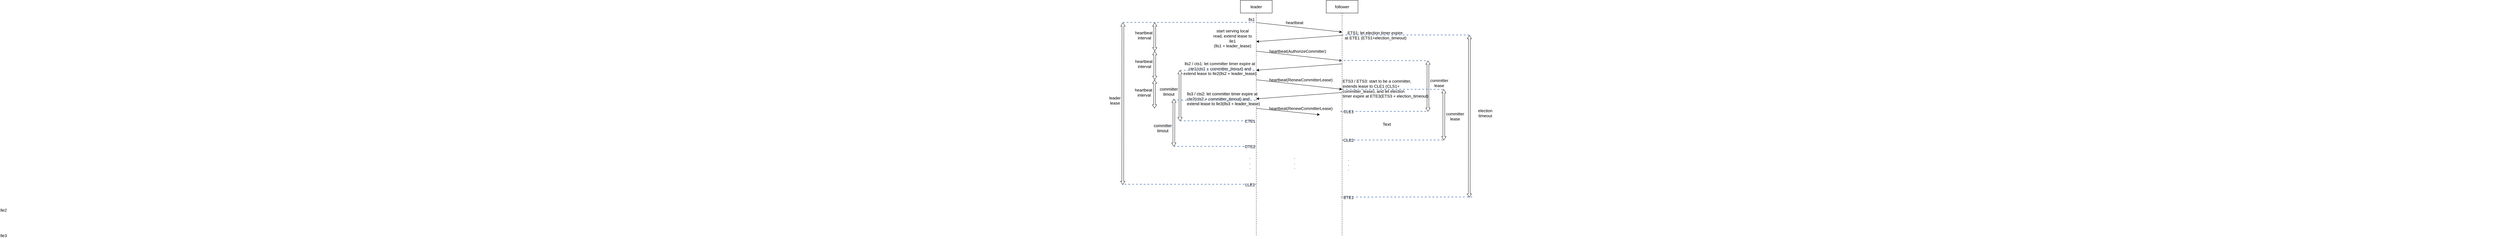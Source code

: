 <mxfile version="14.5.10" type="github">
  <diagram id="NL9ZVOJ9nv3hWCkOm3ET" name="Page-1">
    <mxGraphModel dx="4611" dy="783" grid="1" gridSize="10" guides="1" tooltips="1" connect="1" arrows="1" fold="1" page="1" pageScale="1" pageWidth="827" pageHeight="1169" math="0" shadow="0">
      <root>
        <mxCell id="0" />
        <mxCell id="1" parent="0" />
        <mxCell id="SsDaJ1J6V8dg9qfCBFVi-1" value="leader" style="shape=umlLifeline;perimeter=lifelinePerimeter;whiteSpace=wrap;html=1;container=1;collapsible=0;recursiveResize=0;outlineConnect=0;fontSize=13;" vertex="1" parent="1">
          <mxGeometry x="290" y="100" width="100" height="740" as="geometry" />
        </mxCell>
        <mxCell id="SsDaJ1J6V8dg9qfCBFVi-3" value="" style="endArrow=classic;html=1;fontSize=13;" edge="1" parent="1">
          <mxGeometry width="50" height="50" relative="1" as="geometry">
            <mxPoint x="340" y="170" as="sourcePoint" />
            <mxPoint x="610" y="200" as="targetPoint" />
          </mxGeometry>
        </mxCell>
        <mxCell id="SsDaJ1J6V8dg9qfCBFVi-6" value="" style="endArrow=classic;html=1;fontSize=13;" edge="1" parent="1">
          <mxGeometry width="50" height="50" relative="1" as="geometry">
            <mxPoint x="610" y="210" as="sourcePoint" />
            <mxPoint x="340" y="230" as="targetPoint" />
          </mxGeometry>
        </mxCell>
        <mxCell id="SsDaJ1J6V8dg9qfCBFVi-7" value="follower" style="shape=umlLifeline;perimeter=lifelinePerimeter;whiteSpace=wrap;html=1;container=1;collapsible=0;recursiveResize=0;outlineConnect=0;fontSize=13;" vertex="1" parent="1">
          <mxGeometry x="560" y="100" width="100" height="740" as="geometry" />
        </mxCell>
        <mxCell id="SsDaJ1J6V8dg9qfCBFVi-8" value="" style="endArrow=classic;html=1;fontSize=13;" edge="1" parent="1">
          <mxGeometry width="50" height="50" relative="1" as="geometry">
            <mxPoint x="340" y="260" as="sourcePoint" />
            <mxPoint x="610" y="290" as="targetPoint" />
          </mxGeometry>
        </mxCell>
        <mxCell id="SsDaJ1J6V8dg9qfCBFVi-9" value="" style="endArrow=classic;html=1;fontSize=13;" edge="1" parent="1">
          <mxGeometry width="50" height="50" relative="1" as="geometry">
            <mxPoint x="610" y="300" as="sourcePoint" />
            <mxPoint x="340" y="320" as="targetPoint" />
          </mxGeometry>
        </mxCell>
        <mxCell id="SsDaJ1J6V8dg9qfCBFVi-10" value="" style="endArrow=classic;html=1;fontSize=13;" edge="1" parent="1">
          <mxGeometry width="50" height="50" relative="1" as="geometry">
            <mxPoint x="340" y="350" as="sourcePoint" />
            <mxPoint x="610" y="380" as="targetPoint" />
          </mxGeometry>
        </mxCell>
        <mxCell id="SsDaJ1J6V8dg9qfCBFVi-11" value="" style="endArrow=classic;html=1;fontSize=13;" edge="1" parent="1">
          <mxGeometry width="50" height="50" relative="1" as="geometry">
            <mxPoint x="610" y="390" as="sourcePoint" />
            <mxPoint x="340" y="410" as="targetPoint" />
          </mxGeometry>
        </mxCell>
        <mxCell id="SsDaJ1J6V8dg9qfCBFVi-13" value="lls1" style="text;html=1;strokeColor=none;fillColor=none;align=center;verticalAlign=middle;whiteSpace=wrap;rounded=0;fontSize=13;" vertex="1" parent="1">
          <mxGeometry x="260.57" y="150" width="129.43" height="20" as="geometry" />
        </mxCell>
        <mxCell id="SsDaJ1J6V8dg9qfCBFVi-18" value="" style="shape=flexArrow;endArrow=classic;startArrow=classic;html=1;endWidth=7.02;endSize=3.286;startWidth=7.02;startSize=3.286;width=5.714;entryX=0.462;entryY=1;entryDx=0;entryDy=0;entryPerimeter=0;fontSize=13;" edge="1" parent="1">
          <mxGeometry width="50" height="50" relative="1" as="geometry">
            <mxPoint x="20.57" y="260" as="sourcePoint" />
            <mxPoint x="20.63" y="170" as="targetPoint" />
          </mxGeometry>
        </mxCell>
        <mxCell id="SsDaJ1J6V8dg9qfCBFVi-19" value="heartbeat&lt;br style=&quot;font-size: 13px;&quot;&gt;&amp;nbsp;interval" style="text;html=1;align=center;verticalAlign=middle;resizable=0;points=[];autosize=1;strokeColor=none;fontSize=13;" vertex="1" parent="1">
          <mxGeometry x="-49.43" y="190" width="70" height="40" as="geometry" />
        </mxCell>
        <mxCell id="SsDaJ1J6V8dg9qfCBFVi-20" value="" style="shape=flexArrow;endArrow=classic;startArrow=classic;html=1;endWidth=7.02;endSize=3.286;startWidth=7.02;startSize=3.286;width=5.714;entryX=0.462;entryY=1;entryDx=0;entryDy=0;entryPerimeter=0;fontSize=13;" edge="1" parent="1">
          <mxGeometry width="50" height="50" relative="1" as="geometry">
            <mxPoint x="20.57" y="350" as="sourcePoint" />
            <mxPoint x="20.63" y="260" as="targetPoint" />
          </mxGeometry>
        </mxCell>
        <mxCell id="SsDaJ1J6V8dg9qfCBFVi-21" value="heartbeat&lt;br style=&quot;font-size: 13px;&quot;&gt;&amp;nbsp;interval" style="text;html=1;align=center;verticalAlign=middle;resizable=0;points=[];autosize=1;strokeColor=none;fontSize=13;" vertex="1" parent="1">
          <mxGeometry x="-49.43" y="280" width="70" height="40" as="geometry" />
        </mxCell>
        <mxCell id="SsDaJ1J6V8dg9qfCBFVi-22" value="" style="shape=flexArrow;endArrow=classic;startArrow=classic;html=1;endWidth=7.02;endSize=3.286;startWidth=7.02;startSize=3.286;width=5.714;entryX=0.462;entryY=1;entryDx=0;entryDy=0;entryPerimeter=0;fontSize=13;" edge="1" parent="1">
          <mxGeometry width="50" height="50" relative="1" as="geometry">
            <mxPoint x="20" y="440" as="sourcePoint" />
            <mxPoint x="20.06" y="350" as="targetPoint" />
          </mxGeometry>
        </mxCell>
        <mxCell id="SsDaJ1J6V8dg9qfCBFVi-23" value="heartbeat&lt;br style=&quot;font-size: 13px;&quot;&gt;&amp;nbsp;interval" style="text;html=1;align=center;verticalAlign=middle;resizable=0;points=[];autosize=1;strokeColor=none;fontSize=13;" vertex="1" parent="1">
          <mxGeometry x="-50" y="370" width="70" height="40" as="geometry" />
        </mxCell>
        <mxCell id="SsDaJ1J6V8dg9qfCBFVi-26" value="start serving local read, extend lease to lle1&lt;br style=&quot;font-size: 13px;&quot;&gt;(lls1 + leader_lease)" style="text;html=1;strokeColor=none;fillColor=none;align=center;verticalAlign=middle;whiteSpace=wrap;rounded=0;fontSize=13;" vertex="1" parent="1">
          <mxGeometry x="200.57" y="210" width="129.43" height="20" as="geometry" />
        </mxCell>
        <mxCell id="SsDaJ1J6V8dg9qfCBFVi-27" value="heartbeat(AuthorizeCommitter)" style="text;html=1;align=center;verticalAlign=middle;resizable=0;points=[];autosize=1;strokeColor=none;fontSize=13;" vertex="1" parent="1">
          <mxGeometry x="375" y="250" width="190" height="20" as="geometry" />
        </mxCell>
        <mxCell id="SsDaJ1J6V8dg9qfCBFVi-31" value="lls2 / cts1: let committer timer expire at&lt;br style=&quot;font-size: 13px;&quot;&gt;cte1(cts1 + committer_timout) and&lt;br style=&quot;font-size: 13px;&quot;&gt;extend lease to lle2(lls2 + leader_lease)" style="text;html=1;align=center;verticalAlign=middle;resizable=0;points=[];autosize=1;strokeColor=none;fontSize=13;" vertex="1" parent="1">
          <mxGeometry x="105" y="290" width="240" height="50" as="geometry" />
        </mxCell>
        <mxCell id="SsDaJ1J6V8dg9qfCBFVi-32" value="heartbeat(RenewCommitterLease)" style="text;html=1;align=center;verticalAlign=middle;resizable=0;points=[];autosize=1;strokeColor=none;fontSize=13;" vertex="1" parent="1">
          <mxGeometry x="375" y="340" width="210" height="20" as="geometry" />
        </mxCell>
        <mxCell id="SsDaJ1J6V8dg9qfCBFVi-34" value="ETS3 / ETS3: start to be a committer,&amp;nbsp;&lt;br&gt;extends lease to CLE1 (CLS1+&lt;br&gt;committer_lease), and let election &lt;br style=&quot;font-size: 13px&quot;&gt;timer expire at ETE3(ETS3 + election_timeout)" style="text;html=1;align=left;verticalAlign=middle;resizable=0;points=[];autosize=1;strokeColor=none;fontSize=13;" vertex="1" parent="1">
          <mxGeometry x="610" y="342.5" width="280" height="70" as="geometry" />
        </mxCell>
        <mxCell id="SsDaJ1J6V8dg9qfCBFVi-35" value="" style="endArrow=classic;html=1;fontSize=13;" edge="1" parent="1">
          <mxGeometry width="50" height="50" relative="1" as="geometry">
            <mxPoint x="340" y="440" as="sourcePoint" />
            <mxPoint x="540" y="460" as="targetPoint" />
          </mxGeometry>
        </mxCell>
        <mxCell id="SsDaJ1J6V8dg9qfCBFVi-37" value="heartbeat(RenewCommitterLease)" style="text;html=1;align=center;verticalAlign=middle;resizable=0;points=[];autosize=1;strokeColor=none;fontSize=13;" vertex="1" parent="1">
          <mxGeometry x="375" y="430" width="210" height="20" as="geometry" />
        </mxCell>
        <mxCell id="SsDaJ1J6V8dg9qfCBFVi-38" value="ETS1: let election timer expire&amp;nbsp;&lt;br style=&quot;font-size: 13px&quot;&gt;at ETE1 (ETS1+election_timeout)" style="text;html=1;align=center;verticalAlign=middle;resizable=0;points=[];autosize=1;strokeColor=none;fontSize=13;" vertex="1" parent="1">
          <mxGeometry x="610" y="190" width="210" height="40" as="geometry" />
        </mxCell>
        <mxCell id="SsDaJ1J6V8dg9qfCBFVi-41" value="&lt;font style=&quot;font-size: 13px;&quot;&gt;.&lt;br style=&quot;font-size: 13px;&quot;&gt;.&lt;br style=&quot;font-size: 13px;&quot;&gt;.&lt;/font&gt;" style="text;html=1;align=center;verticalAlign=middle;resizable=0;points=[];autosize=1;strokeColor=none;fontSize=13;" vertex="1" parent="1">
          <mxGeometry x="450" y="585" width="20" height="50" as="geometry" />
        </mxCell>
        <mxCell id="SsDaJ1J6V8dg9qfCBFVi-43" value="LLE1" style="text;html=1;align=center;verticalAlign=middle;resizable=0;points=[];autosize=1;strokeColor=none;fontSize=13;" vertex="1" parent="1">
          <mxGeometry x="295" y="670" width="50" height="20" as="geometry" />
        </mxCell>
        <mxCell id="SsDaJ1J6V8dg9qfCBFVi-48" value="heartbeat" style="text;html=1;align=center;verticalAlign=middle;resizable=0;points=[];autosize=1;strokeColor=none;fontSize=13;" vertex="1" parent="1">
          <mxGeometry x="425" y="160" width="70" height="20" as="geometry" />
        </mxCell>
        <mxCell id="SsDaJ1J6V8dg9qfCBFVi-51" value="&lt;span style=&quot;color: rgb(0, 0, 0); font-family: helvetica; font-size: 13px; font-style: normal; font-weight: 400; letter-spacing: normal; text-align: center; text-indent: 0px; text-transform: none; word-spacing: 0px; background-color: rgb(248, 249, 250); display: inline; float: none;&quot;&gt;lls3 / cts2: let committer timer expire at&lt;/span&gt;&lt;br style=&quot;color: rgb(0, 0, 0); font-family: helvetica; font-size: 13px; font-style: normal; font-weight: 400; letter-spacing: normal; text-align: center; text-indent: 0px; text-transform: none; word-spacing: 0px; background-color: rgb(248, 249, 250);&quot;&gt;&lt;span style=&quot;color: rgb(0, 0, 0); font-family: helvetica; font-size: 13px; font-style: normal; font-weight: 400; letter-spacing: normal; text-align: center; text-indent: 0px; text-transform: none; word-spacing: 0px; background-color: rgb(248, 249, 250); display: inline; float: none;&quot;&gt;cte2(cts2 + committer_timout) and&lt;/span&gt;&lt;br style=&quot;color: rgb(0, 0, 0); font-family: helvetica; font-size: 13px; font-style: normal; font-weight: 400; letter-spacing: normal; text-align: center; text-indent: 0px; text-transform: none; word-spacing: 0px; background-color: rgb(248, 249, 250);&quot;&gt;&lt;span style=&quot;color: rgb(0, 0, 0); font-family: helvetica; font-size: 13px; font-style: normal; font-weight: 400; letter-spacing: normal; text-align: center; text-indent: 0px; text-transform: none; word-spacing: 0px; background-color: rgb(248, 249, 250); display: inline; float: none;&quot;&gt;extend lease to lle3(lls3 + leader_lease)&lt;/span&gt;" style="text;whiteSpace=wrap;html=1;fontSize=13;" vertex="1" parent="1">
          <mxGeometry x="120" y="380" width="240" height="60" as="geometry" />
        </mxCell>
        <mxCell id="SsDaJ1J6V8dg9qfCBFVi-52" value="lle2&lt;span style=&quot;color: rgba(0, 0, 0, 0); font-family: monospace; font-size: 13px;&quot;&gt;%3CmxGraphModel%3E%3Croot%3E%3CmxCell%20id%3D%220%22%2F%3E%3CmxCell%20id%3D%221%22%20parent%3D%220%22%2F%3E%3CmxCell%20id%3D%222%22%20value%3D%22lle1%22%20style%3D%22text%3Bhtml%3D1%3Balign%3Dcenter%3BverticalAlign%3Dmiddle%3Bresizable%3D0%3Bpoints%3D%5B%5D%3Bautosize%3D1%3BstrokeColor%3Dnone%3B%22%20vertex%3D%221%22%20parent%3D%221%22%3E%3CmxGeometry%20x%3D%22305%22%20y%3D%22600%22%20width%3D%2230%22%20height%3D%2220%22%20as%3D%22geometry%22%2F%3E%3C%2FmxCell%3E%3C%2Froot%3E%3C%2FmxGraphModel%3E&lt;/span&gt;&lt;span style=&quot;color: rgba(0, 0, 0, 0); font-family: monospace; font-size: 13px;&quot;&gt;%3CmxGraphModel%3E%3Croot%3E%3CmxCell%20id%3D%220%22%2F%3E%3CmxCell%20id%3D%221%22%20parent%3D%220%22%2F%3E%3CmxCell%20id%3D%222%22%20value%3D%22lle1%22%20style%3D%22text%3Bhtml%3D1%3Balign%3Dcenter%3BverticalAlign%3Dmiddle%3Bresizable%3D0%3Bpoints%3D%5B%5D%3Bautosize%3D1%3BstrokeColor%3Dnone%3B%22%20vertex%3D%221%22%20parent%3D%221%22%3E%3CmxGeometry%20x%3D%22305%22%20y%3D%22600%22%20width%3D%2230%22%20height%3D%2220%22%20as%3D%22geometry%22%2F%3E%3C%2FmxCell%3E%3C%2Froot%3E%3C%2FmxGraphModel%3E&lt;/span&gt;" style="text;html=1;align=center;verticalAlign=middle;resizable=0;points=[];autosize=1;strokeColor=none;fontSize=13;" vertex="1" parent="1">
          <mxGeometry x="-2955" y="750" width="6550" height="20" as="geometry" />
        </mxCell>
        <mxCell id="SsDaJ1J6V8dg9qfCBFVi-53" value="lle3&lt;span style=&quot;color: rgba(0, 0, 0, 0); font-family: monospace; font-size: 13px;&quot;&gt;%3CmxGraphModel%3E%3Croot%3E%3CmxCell%20id%3D%220%22%2F%3E%3CmxCell%20id%3D%221%22%20parent%3D%220%22%2F%3E%3CmxCell%20id%3D%222%22%20value%3D%22lle1%22%20style%3D%22text%3Bhtml%3D1%3Balign%3Dcenter%3BverticalAlign%3Dmiddle%3Bresizable%3D0%3Bpoints%3D%5B%5D%3Bautosize%3D1%3BstrokeColor%3Dnone%3B%22%20vertex%3D%221%22%20parent%3D%221%22%3E%3CmxGeometry%20x%3D%22305%22%20y%3D%22600%22%20width%3D%2230%22%20height%3D%2220%22%20as%3D%22geometry%22%2F%3E%3C%2FmxCell%3E%3C%2Froot%3E%3C%2FmxGraphModel%3E&lt;/span&gt;&lt;span style=&quot;color: rgba(0, 0, 0, 0); font-family: monospace; font-size: 13px;&quot;&gt;%3CmxGraphModel%3E%3Croot%3E%3CmxCell%20id%3D%220%22%2F%3E%3CmxCell%20id%3D%221%22%20parent%3D%220%22%2F%3E%3CmxCell%20id%3D%222%22%20value%3D%22lle1%22%20style%3D%22text%3Bhtml%3D1%3Balign%3Dcenter%3BverticalAlign%3Dmiddle%3Bresizable%3D0%3Bpoints%3D%5B%5D%3Bautosize%3D1%3BstrokeColor%3Dnone%3B%22%20vertex%3D%221%22%20parent%3D%221%22%3E%3CmxGeometry%20x%3D%22305%22%20y%3D%22600%22%20width%3D%2230%22%20height%3D%2220%22%20as%3D%22geometry%22%2F%3E%3C%2FmxCell%3E%3C%2Froot%3E%3C%2FmxGraphModel%3E&lt;/span&gt;" style="text;html=1;align=center;verticalAlign=middle;resizable=0;points=[];autosize=1;strokeColor=none;fontSize=13;" vertex="1" parent="1">
          <mxGeometry x="-2955" y="830" width="6550" height="20" as="geometry" />
        </mxCell>
        <mxCell id="SsDaJ1J6V8dg9qfCBFVi-54" value="CTE1" style="text;html=1;align=center;verticalAlign=middle;resizable=0;points=[];autosize=1;strokeColor=none;fontSize=13;" vertex="1" parent="1">
          <mxGeometry x="295" y="470" width="50" height="20" as="geometry" />
        </mxCell>
        <mxCell id="SsDaJ1J6V8dg9qfCBFVi-55" value="CTE2" style="text;html=1;align=center;verticalAlign=middle;resizable=0;points=[];autosize=1;strokeColor=none;fontSize=13;" vertex="1" parent="1">
          <mxGeometry x="295" y="550" width="50" height="20" as="geometry" />
        </mxCell>
        <mxCell id="SsDaJ1J6V8dg9qfCBFVi-56" value="&lt;font style=&quot;font-size: 13px;&quot;&gt;.&lt;br style=&quot;font-size: 13px;&quot;&gt;.&lt;br style=&quot;font-size: 13px;&quot;&gt;.&lt;/font&gt;" style="text;html=1;align=center;verticalAlign=middle;resizable=0;points=[];autosize=1;strokeColor=none;fontSize=13;" vertex="1" parent="1">
          <mxGeometry x="310" y="585" width="20" height="50" as="geometry" />
        </mxCell>
        <mxCell id="SsDaJ1J6V8dg9qfCBFVi-57" value="&lt;font style=&quot;font-size: 13px;&quot;&gt;.&lt;br style=&quot;font-size: 13px;&quot;&gt;.&lt;br style=&quot;font-size: 13px;&quot;&gt;.&lt;/font&gt;" style="text;html=1;align=center;verticalAlign=middle;resizable=0;points=[];autosize=1;strokeColor=none;fontSize=13;" vertex="1" parent="1">
          <mxGeometry x="620" y="590" width="20" height="50" as="geometry" />
        </mxCell>
        <mxCell id="SsDaJ1J6V8dg9qfCBFVi-58" value="" style="shape=flexArrow;endArrow=classic;startArrow=classic;html=1;endWidth=7.02;endSize=3.286;startWidth=7.02;startSize=3.286;width=5.714;fontSize=13;" edge="1" parent="1">
          <mxGeometry width="50" height="50" relative="1" as="geometry">
            <mxPoint x="100" y="480" as="sourcePoint" />
            <mxPoint x="100" y="320" as="targetPoint" />
          </mxGeometry>
        </mxCell>
        <mxCell id="SsDaJ1J6V8dg9qfCBFVi-59" value="&lt;span style=&quot;color: rgb(0, 0, 0); font-family: helvetica; font-size: 13px; font-style: normal; font-weight: 400; letter-spacing: normal; text-indent: 0px; text-transform: none; word-spacing: 0px; background-color: rgb(248, 249, 250); display: inline; float: none;&quot;&gt;committer&lt;br style=&quot;font-size: 13px;&quot;&gt;timout&lt;/span&gt;" style="text;whiteSpace=wrap;html=1;align=center;fontSize=13;" vertex="1" parent="1">
          <mxGeometry x="40" y="365" width="50" height="25" as="geometry" />
        </mxCell>
        <mxCell id="SsDaJ1J6V8dg9qfCBFVi-60" value="" style="shape=flexArrow;endArrow=classic;startArrow=classic;html=1;endWidth=7.02;endSize=3.286;startWidth=7.02;startSize=3.286;width=5.714;fontSize=13;" edge="1" parent="1">
          <mxGeometry width="50" height="50" relative="1" as="geometry">
            <mxPoint x="80.57" y="560" as="sourcePoint" />
            <mxPoint x="81" y="410" as="targetPoint" />
          </mxGeometry>
        </mxCell>
        <mxCell id="SsDaJ1J6V8dg9qfCBFVi-61" value="&lt;span style=&quot;color: rgb(0, 0, 0); font-family: helvetica; font-size: 13px; font-style: normal; font-weight: 400; letter-spacing: normal; text-indent: 0px; text-transform: none; word-spacing: 0px; background-color: rgb(248, 249, 250); display: inline; float: none;&quot;&gt;committer&lt;br style=&quot;font-size: 13px;&quot;&gt;timout&lt;/span&gt;" style="text;whiteSpace=wrap;html=1;align=center;fontSize=13;" vertex="1" parent="1">
          <mxGeometry x="20.57" y="480" width="50" height="25" as="geometry" />
        </mxCell>
        <mxCell id="SsDaJ1J6V8dg9qfCBFVi-63" value="" style="shape=flexArrow;endArrow=classic;startArrow=classic;html=1;endWidth=7.02;endSize=3.286;startWidth=7.02;startSize=3.286;width=5.714;fontSize=13;" edge="1" parent="1">
          <mxGeometry width="50" height="50" relative="1" as="geometry">
            <mxPoint x="-80" y="680.667" as="sourcePoint" />
            <mxPoint x="-79.57" y="170" as="targetPoint" />
          </mxGeometry>
        </mxCell>
        <mxCell id="SsDaJ1J6V8dg9qfCBFVi-64" value="leader&lt;br style=&quot;font-size: 13px;&quot;&gt;lease" style="text;html=1;align=center;verticalAlign=middle;resizable=0;points=[];autosize=1;strokeColor=none;fontSize=13;" vertex="1" parent="1">
          <mxGeometry x="-130" y="395" width="50" height="40" as="geometry" />
        </mxCell>
        <mxCell id="SsDaJ1J6V8dg9qfCBFVi-65" value="ETE1" style="text;html=1;align=center;verticalAlign=middle;resizable=0;points=[];autosize=1;strokeColor=none;fontSize=13;" vertex="1" parent="1">
          <mxGeometry x="605" y="710" width="50" height="20" as="geometry" />
        </mxCell>
        <mxCell id="SsDaJ1J6V8dg9qfCBFVi-69" value="CLE2" style="text;html=1;align=center;verticalAlign=middle;resizable=0;points=[];autosize=1;strokeColor=none;fontSize=13;" vertex="1" parent="1">
          <mxGeometry x="605" y="530" width="50" height="20" as="geometry" />
        </mxCell>
        <mxCell id="SsDaJ1J6V8dg9qfCBFVi-70" value="" style="shape=flexArrow;endArrow=classic;startArrow=classic;html=1;endWidth=7.02;endSize=3.286;startWidth=7.02;startSize=3.286;width=5.714;fontSize=13;" edge="1" parent="1">
          <mxGeometry width="50" height="50" relative="1" as="geometry">
            <mxPoint x="880" y="450.0" as="sourcePoint" />
            <mxPoint x="880" y="290" as="targetPoint" />
          </mxGeometry>
        </mxCell>
        <mxCell id="SsDaJ1J6V8dg9qfCBFVi-72" value="" style="shape=flexArrow;endArrow=classic;startArrow=classic;html=1;endWidth=7.02;endSize=3.286;startWidth=7.02;startSize=3.286;width=5.714;fontSize=13;" edge="1" parent="1">
          <mxGeometry width="50" height="50" relative="1" as="geometry">
            <mxPoint x="930" y="540.0" as="sourcePoint" />
            <mxPoint x="930" y="380" as="targetPoint" />
          </mxGeometry>
        </mxCell>
        <mxCell id="SsDaJ1J6V8dg9qfCBFVi-73" value="committer &lt;br style=&quot;font-size: 13px;&quot;&gt;lease" style="text;html=1;align=center;verticalAlign=middle;resizable=0;points=[];autosize=1;strokeColor=none;fontSize=13;" vertex="1" parent="1">
          <mxGeometry x="880" y="340" width="70" height="40" as="geometry" />
        </mxCell>
        <mxCell id="SsDaJ1J6V8dg9qfCBFVi-74" value="committer &lt;br style=&quot;font-size: 13px;&quot;&gt;lease" style="text;html=1;align=center;verticalAlign=middle;resizable=0;points=[];autosize=1;strokeColor=none;fontSize=13;" vertex="1" parent="1">
          <mxGeometry x="930" y="445" width="70" height="40" as="geometry" />
        </mxCell>
        <mxCell id="SsDaJ1J6V8dg9qfCBFVi-75" value="" style="shape=flexArrow;endArrow=classic;startArrow=classic;html=1;endWidth=7.02;endSize=3.286;startWidth=7.02;startSize=3.286;width=5.714;fontSize=13;" edge="1" parent="1">
          <mxGeometry width="50" height="50" relative="1" as="geometry">
            <mxPoint x="1010" y="720.337" as="sourcePoint" />
            <mxPoint x="1010.43" y="209.67" as="targetPoint" />
          </mxGeometry>
        </mxCell>
        <mxCell id="SsDaJ1J6V8dg9qfCBFVi-76" value="election&lt;br style=&quot;font-size: 13px;&quot;&gt;timeout" style="text;html=1;align=center;verticalAlign=middle;resizable=0;points=[];autosize=1;strokeColor=none;fontSize=13;" vertex="1" parent="1">
          <mxGeometry x="1030" y="435" width="60" height="40" as="geometry" />
        </mxCell>
        <mxCell id="SsDaJ1J6V8dg9qfCBFVi-77" value="" style="endArrow=none;dashed=1;html=1;strokeWidth=2;strokeColor=#6c8ebf;fillColor=#dae8fc;fontSize=13;" edge="1" parent="1" target="SsDaJ1J6V8dg9qfCBFVi-1">
          <mxGeometry width="50" height="50" relative="1" as="geometry">
            <mxPoint x="-80" y="169.41" as="sourcePoint" />
            <mxPoint x="290" y="169.41" as="targetPoint" />
          </mxGeometry>
        </mxCell>
        <mxCell id="SsDaJ1J6V8dg9qfCBFVi-78" value="" style="endArrow=none;dashed=1;html=1;strokeWidth=2;exitX=-0.007;exitY=0.478;exitDx=0;exitDy=0;exitPerimeter=0;fillColor=#dae8fc;strokeColor=#6c8ebf;fontSize=13;" edge="1" parent="1" source="SsDaJ1J6V8dg9qfCBFVi-38">
          <mxGeometry width="50" height="50" relative="1" as="geometry">
            <mxPoint x="705.25" y="228.0" as="sourcePoint" />
            <mxPoint x="1010" y="209" as="targetPoint" />
          </mxGeometry>
        </mxCell>
        <mxCell id="SsDaJ1J6V8dg9qfCBFVi-79" value="" style="endArrow=none;dashed=1;html=1;strokeWidth=2;exitX=-0.007;exitY=0.478;exitDx=0;exitDy=0;exitPerimeter=0;fillColor=#dae8fc;strokeColor=#6c8ebf;fontSize=13;startArrow=none;" edge="1" parent="1">
          <mxGeometry width="50" height="50" relative="1" as="geometry">
            <mxPoint x="603.32" y="289.12" as="sourcePoint" />
            <mxPoint x="880" y="290" as="targetPoint" />
          </mxGeometry>
        </mxCell>
        <mxCell id="SsDaJ1J6V8dg9qfCBFVi-81" value="" style="endArrow=none;dashed=1;html=1;strokeWidth=2;fillColor=#dae8fc;strokeColor=#6c8ebf;fontSize=13;" edge="1" parent="1">
          <mxGeometry width="50" height="50" relative="1" as="geometry">
            <mxPoint x="610" y="380" as="sourcePoint" />
            <mxPoint x="930" y="380" as="targetPoint" />
          </mxGeometry>
        </mxCell>
        <mxCell id="SsDaJ1J6V8dg9qfCBFVi-82" value="" style="endArrow=none;dashed=1;html=1;strokeWidth=2;exitX=-0.007;exitY=0.478;exitDx=0;exitDy=0;exitPerimeter=0;fillColor=#dae8fc;strokeColor=#6c8ebf;startArrow=none;fontSize=13;" edge="1" parent="1" source="SsDaJ1J6V8dg9qfCBFVi-68">
          <mxGeometry width="50" height="50" relative="1" as="geometry">
            <mxPoint x="610.0" y="450.0" as="sourcePoint" />
            <mxPoint x="880" y="449.25" as="targetPoint" />
          </mxGeometry>
        </mxCell>
        <mxCell id="SsDaJ1J6V8dg9qfCBFVi-83" value="" style="endArrow=none;dashed=1;html=1;strokeWidth=2;fillColor=#dae8fc;strokeColor=#6c8ebf;fontSize=13;" edge="1" parent="1">
          <mxGeometry width="50" height="50" relative="1" as="geometry">
            <mxPoint x="610" y="539.66" as="sourcePoint" />
            <mxPoint x="930" y="539.66" as="targetPoint" />
          </mxGeometry>
        </mxCell>
        <mxCell id="SsDaJ1J6V8dg9qfCBFVi-68" value="CLE1" style="text;html=1;align=center;verticalAlign=middle;resizable=0;points=[];autosize=1;strokeColor=none;fontSize=13;" vertex="1" parent="1">
          <mxGeometry x="605" y="440" width="50" height="20" as="geometry" />
        </mxCell>
        <mxCell id="SsDaJ1J6V8dg9qfCBFVi-84" value="" style="endArrow=none;dashed=1;html=1;strokeWidth=2;exitX=-0.007;exitY=0.478;exitDx=0;exitDy=0;exitPerimeter=0;fillColor=#dae8fc;strokeColor=#6c8ebf;fontSize=13;" edge="1" parent="1" target="SsDaJ1J6V8dg9qfCBFVi-68">
          <mxGeometry width="50" height="50" relative="1" as="geometry">
            <mxPoint x="610.0" y="450.0" as="sourcePoint" />
            <mxPoint x="880" y="449.25" as="targetPoint" />
          </mxGeometry>
        </mxCell>
        <mxCell id="SsDaJ1J6V8dg9qfCBFVi-85" value="" style="endArrow=none;dashed=1;html=1;strokeWidth=2;exitX=-0.007;exitY=0.478;exitDx=0;exitDy=0;exitPerimeter=0;fillColor=#dae8fc;strokeColor=#6c8ebf;fontSize=13;" edge="1" parent="1">
          <mxGeometry width="50" height="50" relative="1" as="geometry">
            <mxPoint x="610" y="290.75" as="sourcePoint" />
            <mxPoint x="605" y="290.783" as="targetPoint" />
          </mxGeometry>
        </mxCell>
        <mxCell id="SsDaJ1J6V8dg9qfCBFVi-86" value="" style="endArrow=none;dashed=1;html=1;strokeWidth=2;strokeColor=#6c8ebf;fillColor=#dae8fc;fontSize=13;" edge="1" parent="1">
          <mxGeometry width="50" height="50" relative="1" as="geometry">
            <mxPoint x="-74.5" y="678.75" as="sourcePoint" />
            <mxPoint x="345.0" y="678.75" as="targetPoint" />
          </mxGeometry>
        </mxCell>
        <mxCell id="SsDaJ1J6V8dg9qfCBFVi-87" value="" style="endArrow=none;dashed=1;html=1;strokeWidth=2;strokeColor=#6c8ebf;fillColor=#dae8fc;fontSize=13;" edge="1" parent="1">
          <mxGeometry width="50" height="50" relative="1" as="geometry">
            <mxPoint x="606" y="719" as="sourcePoint" />
            <mxPoint x="1019.5" y="718.75" as="targetPoint" />
          </mxGeometry>
        </mxCell>
        <mxCell id="SsDaJ1J6V8dg9qfCBFVi-88" value="" style="endArrow=none;dashed=1;html=1;strokeWidth=2;exitX=-0.007;exitY=0.478;exitDx=0;exitDy=0;exitPerimeter=0;fillColor=#dae8fc;strokeColor=#6c8ebf;startArrow=none;fontSize=13;" edge="1" parent="1">
          <mxGeometry width="50" height="50" relative="1" as="geometry">
            <mxPoint x="100.0" y="479.13" as="sourcePoint" />
            <mxPoint x="340" y="479" as="targetPoint" />
          </mxGeometry>
        </mxCell>
        <mxCell id="SsDaJ1J6V8dg9qfCBFVi-89" value="" style="endArrow=none;dashed=1;html=1;strokeWidth=2;exitX=-0.007;exitY=0.478;exitDx=0;exitDy=0;exitPerimeter=0;fillColor=#dae8fc;strokeColor=#6c8ebf;startArrow=none;fontSize=13;" edge="1" parent="1">
          <mxGeometry width="50" height="50" relative="1" as="geometry">
            <mxPoint x="100" y="320.13" as="sourcePoint" />
            <mxPoint x="340" y="320" as="targetPoint" />
          </mxGeometry>
        </mxCell>
        <mxCell id="SsDaJ1J6V8dg9qfCBFVi-90" value="" style="endArrow=none;dashed=1;html=1;strokeWidth=2;fillColor=#dae8fc;strokeColor=#6c8ebf;startArrow=none;fontSize=13;" edge="1" parent="1">
          <mxGeometry width="50" height="50" relative="1" as="geometry">
            <mxPoint x="80" y="414" as="sourcePoint" />
            <mxPoint x="340" y="414.41" as="targetPoint" />
          </mxGeometry>
        </mxCell>
        <mxCell id="SsDaJ1J6V8dg9qfCBFVi-91" value="" style="endArrow=none;dashed=1;html=1;strokeWidth=2;fillColor=#dae8fc;strokeColor=#6c8ebf;startArrow=none;fontSize=13;" edge="1" parent="1">
          <mxGeometry width="50" height="50" relative="1" as="geometry">
            <mxPoint x="80" y="559.41" as="sourcePoint" />
            <mxPoint x="340" y="559.82" as="targetPoint" />
          </mxGeometry>
        </mxCell>
        <mxCell id="SsDaJ1J6V8dg9qfCBFVi-100" value="Text" style="text;html=1;align=center;verticalAlign=middle;resizable=0;points=[];autosize=1;strokeColor=none;fontSize=14;" vertex="1" parent="1">
          <mxGeometry x="730" y="480" width="40" height="20" as="geometry" />
        </mxCell>
      </root>
    </mxGraphModel>
  </diagram>
</mxfile>
